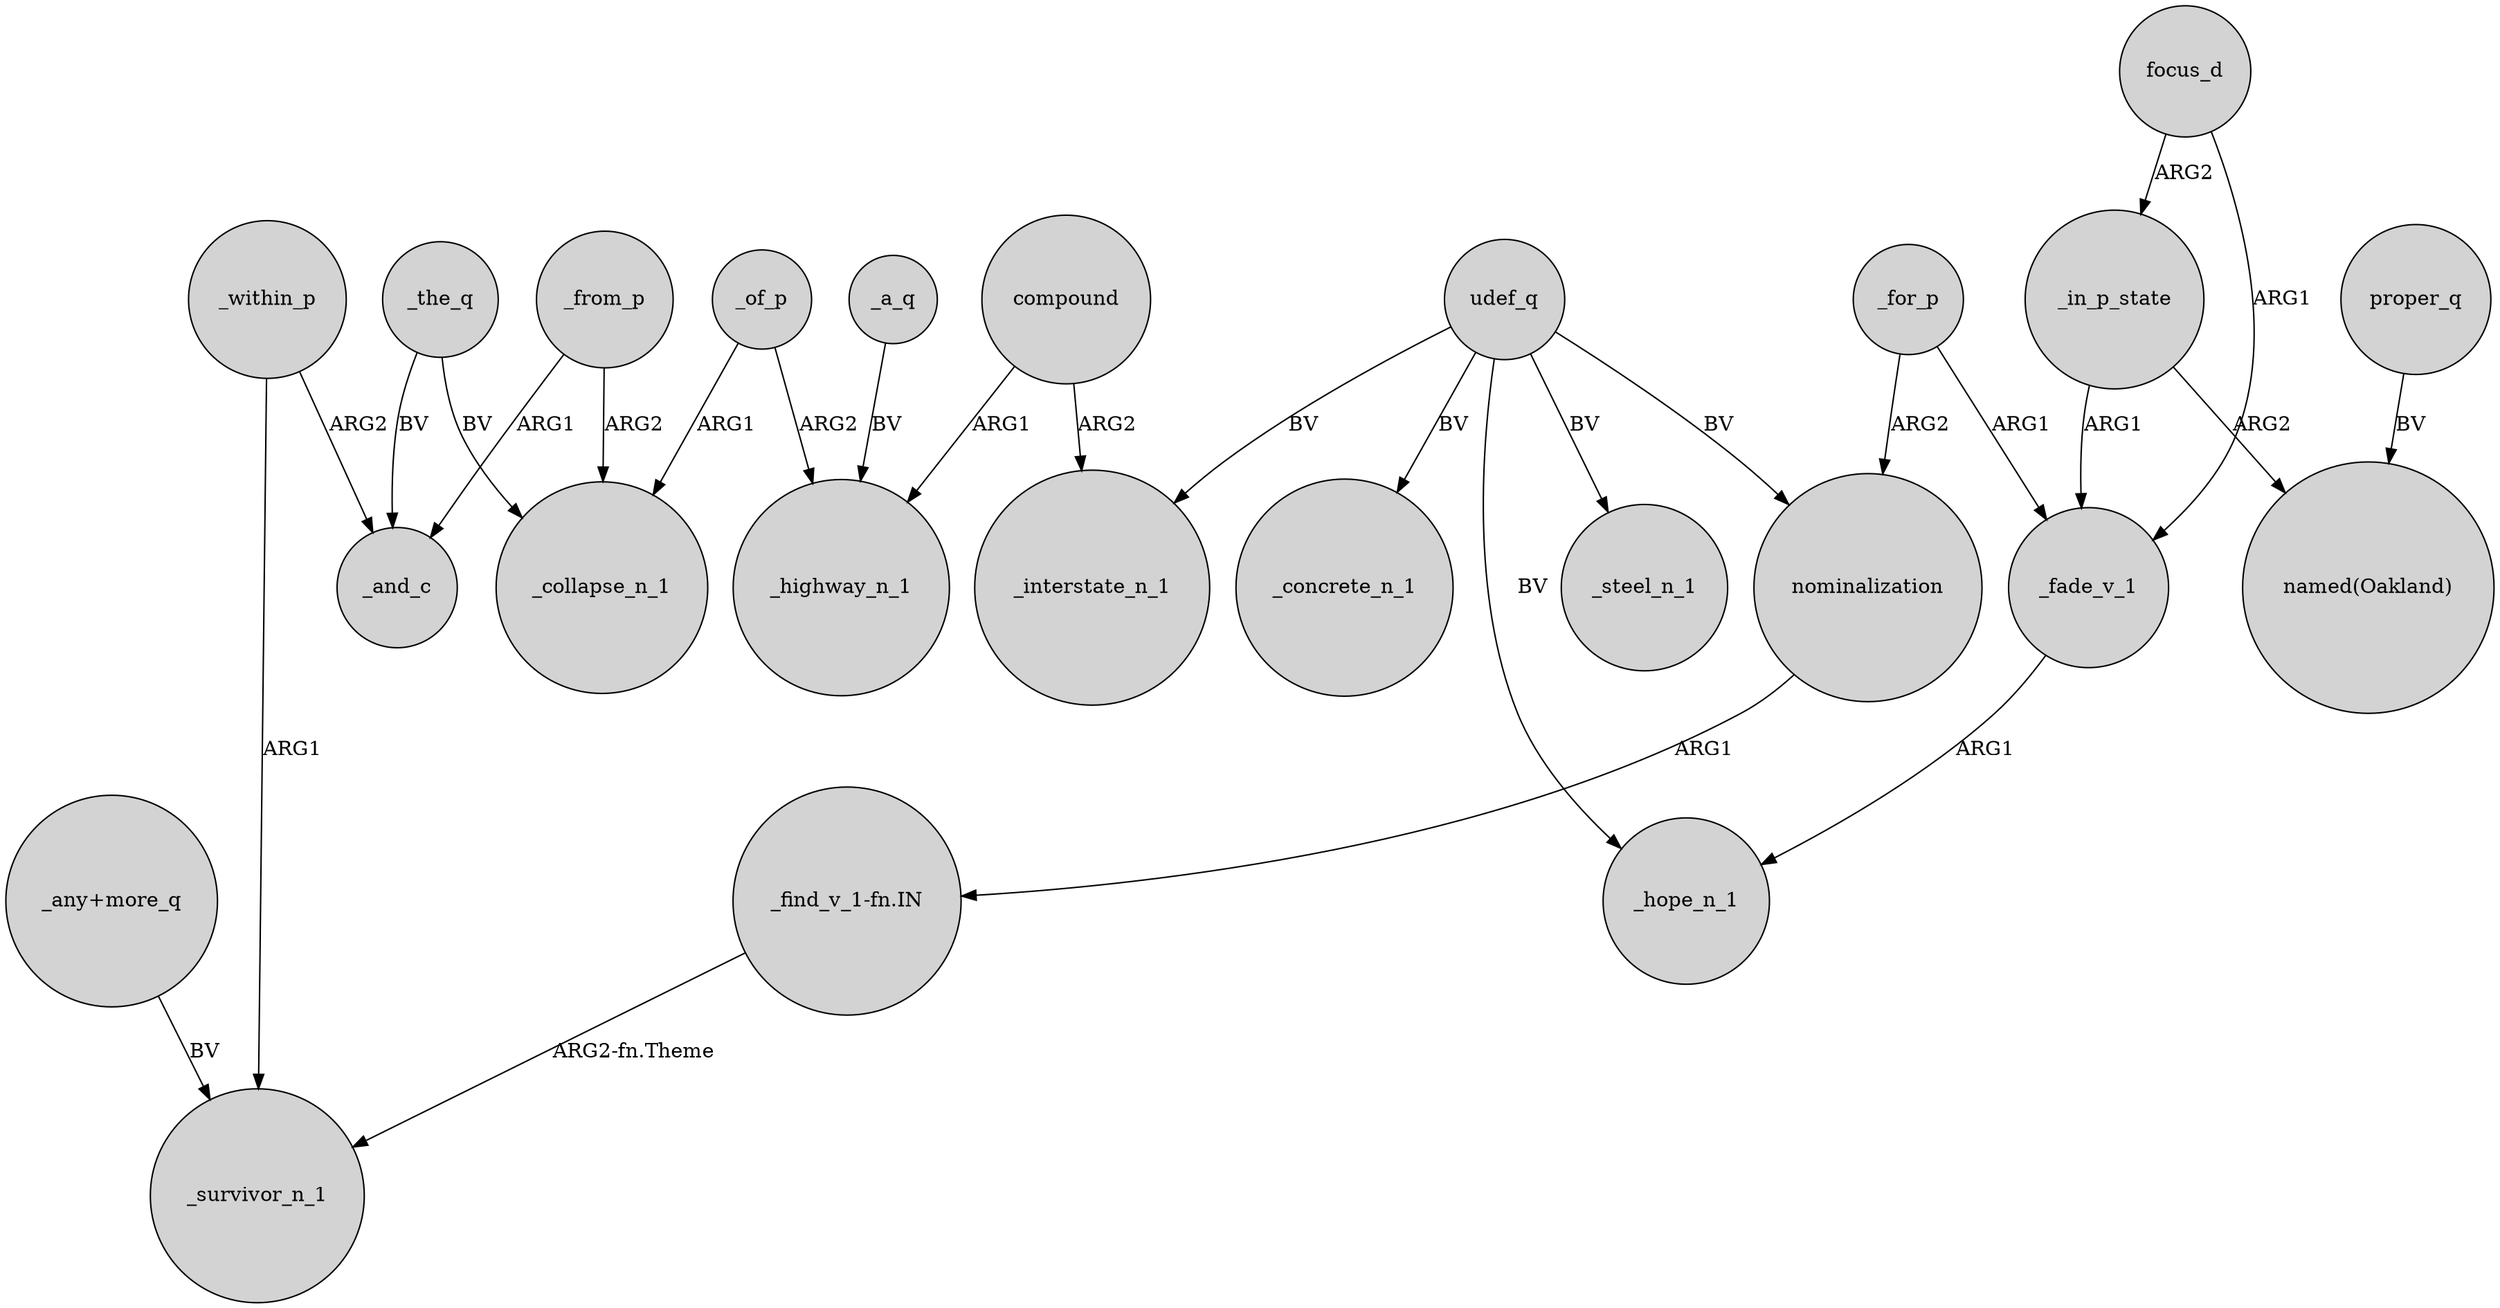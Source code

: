 digraph {
	node [shape=circle style=filled]
	_the_q -> _and_c [label=BV]
	"_any+more_q" -> _survivor_n_1 [label=BV]
	_the_q -> _collapse_n_1 [label=BV]
	_in_p_state -> "named(Oakland)" [label=ARG2]
	compound -> _interstate_n_1 [label=ARG2]
	focus_d -> _in_p_state [label=ARG2]
	_for_p -> nominalization [label=ARG2]
	_in_p_state -> _fade_v_1 [label=ARG1]
	udef_q -> _interstate_n_1 [label=BV]
	udef_q -> _steel_n_1 [label=BV]
	focus_d -> _fade_v_1 [label=ARG1]
	_from_p -> _and_c [label=ARG1]
	nominalization -> "_find_v_1-fn.IN" [label=ARG1]
	_of_p -> _highway_n_1 [label=ARG2]
	_of_p -> _collapse_n_1 [label=ARG1]
	_fade_v_1 -> _hope_n_1 [label=ARG1]
	_within_p -> _and_c [label=ARG2]
	udef_q -> _concrete_n_1 [label=BV]
	proper_q -> "named(Oakland)" [label=BV]
	udef_q -> nominalization [label=BV]
	_for_p -> _fade_v_1 [label=ARG1]
	_within_p -> _survivor_n_1 [label=ARG1]
	"_find_v_1-fn.IN" -> _survivor_n_1 [label="ARG2-fn.Theme"]
	_a_q -> _highway_n_1 [label=BV]
	compound -> _highway_n_1 [label=ARG1]
	_from_p -> _collapse_n_1 [label=ARG2]
	udef_q -> _hope_n_1 [label=BV]
}
